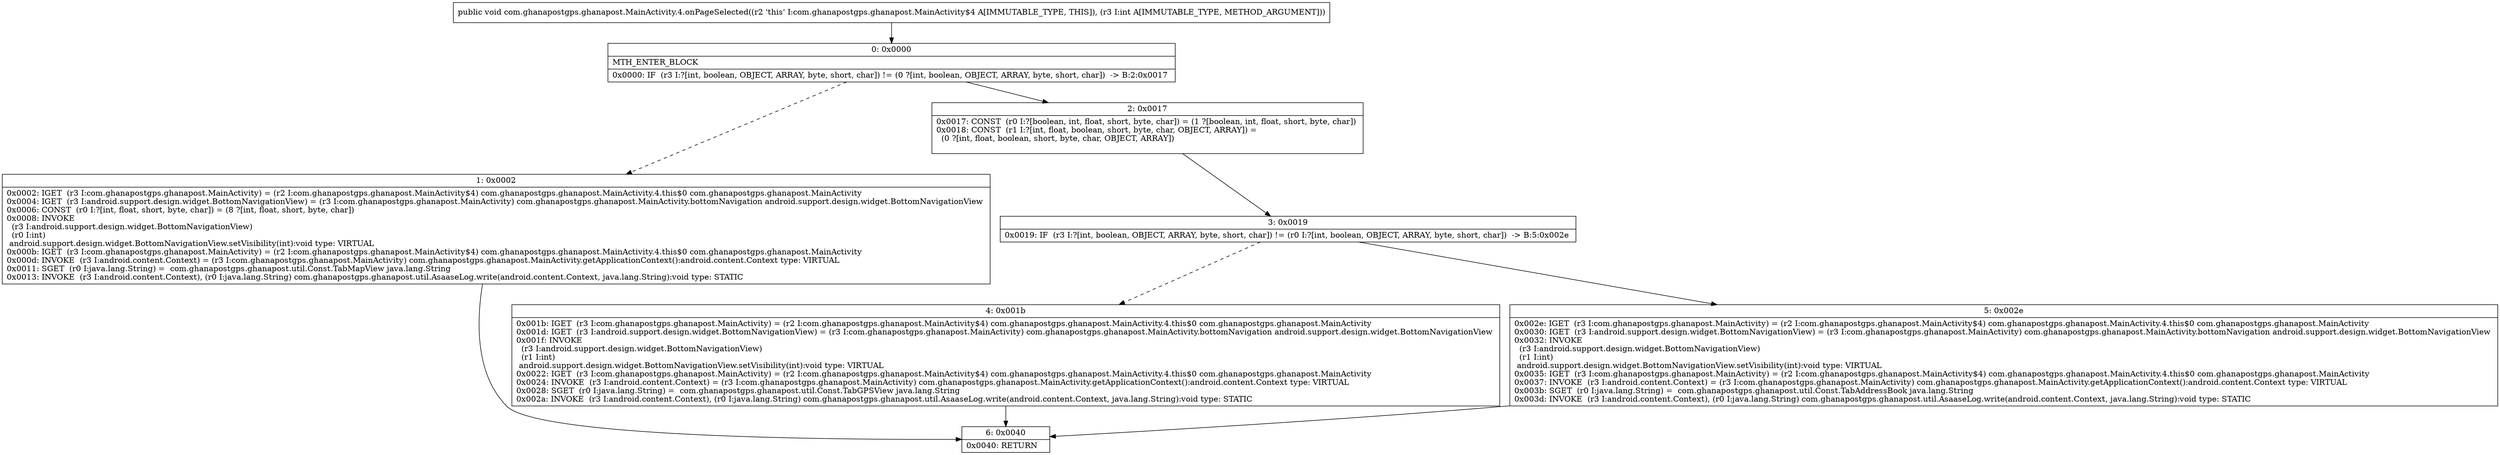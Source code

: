 digraph "CFG forcom.ghanapostgps.ghanapost.MainActivity.4.onPageSelected(I)V" {
Node_0 [shape=record,label="{0\:\ 0x0000|MTH_ENTER_BLOCK\l|0x0000: IF  (r3 I:?[int, boolean, OBJECT, ARRAY, byte, short, char]) != (0 ?[int, boolean, OBJECT, ARRAY, byte, short, char])  \-\> B:2:0x0017 \l}"];
Node_1 [shape=record,label="{1\:\ 0x0002|0x0002: IGET  (r3 I:com.ghanapostgps.ghanapost.MainActivity) = (r2 I:com.ghanapostgps.ghanapost.MainActivity$4) com.ghanapostgps.ghanapost.MainActivity.4.this$0 com.ghanapostgps.ghanapost.MainActivity \l0x0004: IGET  (r3 I:android.support.design.widget.BottomNavigationView) = (r3 I:com.ghanapostgps.ghanapost.MainActivity) com.ghanapostgps.ghanapost.MainActivity.bottomNavigation android.support.design.widget.BottomNavigationView \l0x0006: CONST  (r0 I:?[int, float, short, byte, char]) = (8 ?[int, float, short, byte, char]) \l0x0008: INVOKE  \l  (r3 I:android.support.design.widget.BottomNavigationView)\l  (r0 I:int)\l android.support.design.widget.BottomNavigationView.setVisibility(int):void type: VIRTUAL \l0x000b: IGET  (r3 I:com.ghanapostgps.ghanapost.MainActivity) = (r2 I:com.ghanapostgps.ghanapost.MainActivity$4) com.ghanapostgps.ghanapost.MainActivity.4.this$0 com.ghanapostgps.ghanapost.MainActivity \l0x000d: INVOKE  (r3 I:android.content.Context) = (r3 I:com.ghanapostgps.ghanapost.MainActivity) com.ghanapostgps.ghanapost.MainActivity.getApplicationContext():android.content.Context type: VIRTUAL \l0x0011: SGET  (r0 I:java.lang.String) =  com.ghanapostgps.ghanapost.util.Const.TabMapView java.lang.String \l0x0013: INVOKE  (r3 I:android.content.Context), (r0 I:java.lang.String) com.ghanapostgps.ghanapost.util.AsaaseLog.write(android.content.Context, java.lang.String):void type: STATIC \l}"];
Node_2 [shape=record,label="{2\:\ 0x0017|0x0017: CONST  (r0 I:?[boolean, int, float, short, byte, char]) = (1 ?[boolean, int, float, short, byte, char]) \l0x0018: CONST  (r1 I:?[int, float, boolean, short, byte, char, OBJECT, ARRAY]) = \l  (0 ?[int, float, boolean, short, byte, char, OBJECT, ARRAY])\l \l}"];
Node_3 [shape=record,label="{3\:\ 0x0019|0x0019: IF  (r3 I:?[int, boolean, OBJECT, ARRAY, byte, short, char]) != (r0 I:?[int, boolean, OBJECT, ARRAY, byte, short, char])  \-\> B:5:0x002e \l}"];
Node_4 [shape=record,label="{4\:\ 0x001b|0x001b: IGET  (r3 I:com.ghanapostgps.ghanapost.MainActivity) = (r2 I:com.ghanapostgps.ghanapost.MainActivity$4) com.ghanapostgps.ghanapost.MainActivity.4.this$0 com.ghanapostgps.ghanapost.MainActivity \l0x001d: IGET  (r3 I:android.support.design.widget.BottomNavigationView) = (r3 I:com.ghanapostgps.ghanapost.MainActivity) com.ghanapostgps.ghanapost.MainActivity.bottomNavigation android.support.design.widget.BottomNavigationView \l0x001f: INVOKE  \l  (r3 I:android.support.design.widget.BottomNavigationView)\l  (r1 I:int)\l android.support.design.widget.BottomNavigationView.setVisibility(int):void type: VIRTUAL \l0x0022: IGET  (r3 I:com.ghanapostgps.ghanapost.MainActivity) = (r2 I:com.ghanapostgps.ghanapost.MainActivity$4) com.ghanapostgps.ghanapost.MainActivity.4.this$0 com.ghanapostgps.ghanapost.MainActivity \l0x0024: INVOKE  (r3 I:android.content.Context) = (r3 I:com.ghanapostgps.ghanapost.MainActivity) com.ghanapostgps.ghanapost.MainActivity.getApplicationContext():android.content.Context type: VIRTUAL \l0x0028: SGET  (r0 I:java.lang.String) =  com.ghanapostgps.ghanapost.util.Const.TabGPSView java.lang.String \l0x002a: INVOKE  (r3 I:android.content.Context), (r0 I:java.lang.String) com.ghanapostgps.ghanapost.util.AsaaseLog.write(android.content.Context, java.lang.String):void type: STATIC \l}"];
Node_5 [shape=record,label="{5\:\ 0x002e|0x002e: IGET  (r3 I:com.ghanapostgps.ghanapost.MainActivity) = (r2 I:com.ghanapostgps.ghanapost.MainActivity$4) com.ghanapostgps.ghanapost.MainActivity.4.this$0 com.ghanapostgps.ghanapost.MainActivity \l0x0030: IGET  (r3 I:android.support.design.widget.BottomNavigationView) = (r3 I:com.ghanapostgps.ghanapost.MainActivity) com.ghanapostgps.ghanapost.MainActivity.bottomNavigation android.support.design.widget.BottomNavigationView \l0x0032: INVOKE  \l  (r3 I:android.support.design.widget.BottomNavigationView)\l  (r1 I:int)\l android.support.design.widget.BottomNavigationView.setVisibility(int):void type: VIRTUAL \l0x0035: IGET  (r3 I:com.ghanapostgps.ghanapost.MainActivity) = (r2 I:com.ghanapostgps.ghanapost.MainActivity$4) com.ghanapostgps.ghanapost.MainActivity.4.this$0 com.ghanapostgps.ghanapost.MainActivity \l0x0037: INVOKE  (r3 I:android.content.Context) = (r3 I:com.ghanapostgps.ghanapost.MainActivity) com.ghanapostgps.ghanapost.MainActivity.getApplicationContext():android.content.Context type: VIRTUAL \l0x003b: SGET  (r0 I:java.lang.String) =  com.ghanapostgps.ghanapost.util.Const.TabAddressBook java.lang.String \l0x003d: INVOKE  (r3 I:android.content.Context), (r0 I:java.lang.String) com.ghanapostgps.ghanapost.util.AsaaseLog.write(android.content.Context, java.lang.String):void type: STATIC \l}"];
Node_6 [shape=record,label="{6\:\ 0x0040|0x0040: RETURN   \l}"];
MethodNode[shape=record,label="{public void com.ghanapostgps.ghanapost.MainActivity.4.onPageSelected((r2 'this' I:com.ghanapostgps.ghanapost.MainActivity$4 A[IMMUTABLE_TYPE, THIS]), (r3 I:int A[IMMUTABLE_TYPE, METHOD_ARGUMENT])) }"];
MethodNode -> Node_0;
Node_0 -> Node_1[style=dashed];
Node_0 -> Node_2;
Node_1 -> Node_6;
Node_2 -> Node_3;
Node_3 -> Node_4[style=dashed];
Node_3 -> Node_5;
Node_4 -> Node_6;
Node_5 -> Node_6;
}

